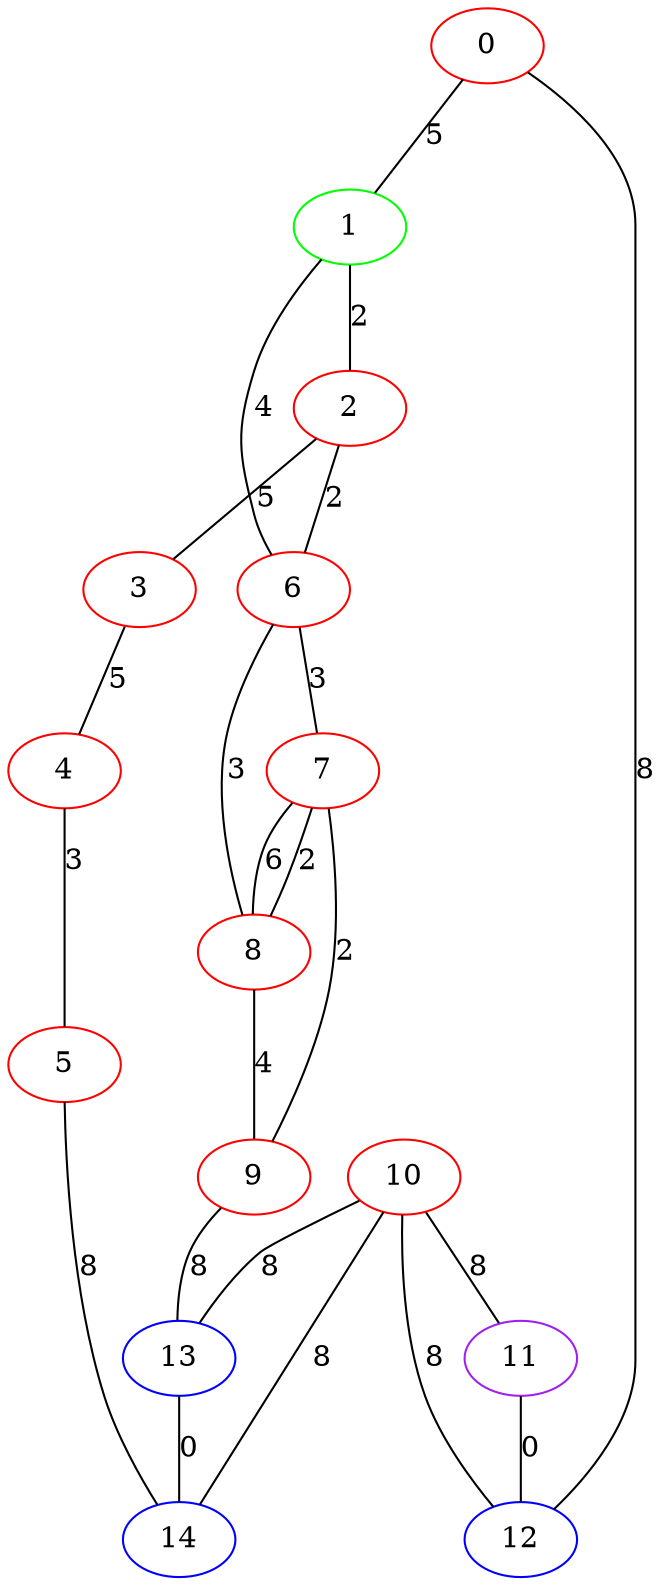 graph "" {
0 [color=red, weight=1];
1 [color=green, weight=2];
2 [color=red, weight=1];
3 [color=red, weight=1];
4 [color=red, weight=1];
5 [color=red, weight=1];
6 [color=red, weight=1];
7 [color=red, weight=1];
8 [color=red, weight=1];
9 [color=red, weight=1];
10 [color=red, weight=1];
11 [color=purple, weight=4];
12 [color=blue, weight=3];
13 [color=blue, weight=3];
14 [color=blue, weight=3];
0 -- 1  [key=0, label=5];
0 -- 12  [key=0, label=8];
1 -- 2  [key=0, label=2];
1 -- 6  [key=0, label=4];
2 -- 3  [key=0, label=5];
2 -- 6  [key=0, label=2];
3 -- 4  [key=0, label=5];
4 -- 5  [key=0, label=3];
5 -- 14  [key=0, label=8];
6 -- 8  [key=0, label=3];
6 -- 7  [key=0, label=3];
7 -- 8  [key=0, label=2];
7 -- 8  [key=1, label=6];
7 -- 9  [key=0, label=2];
8 -- 9  [key=0, label=4];
9 -- 13  [key=0, label=8];
10 -- 11  [key=0, label=8];
10 -- 12  [key=0, label=8];
10 -- 13  [key=0, label=8];
10 -- 14  [key=0, label=8];
11 -- 12  [key=0, label=0];
13 -- 14  [key=0, label=0];
}

